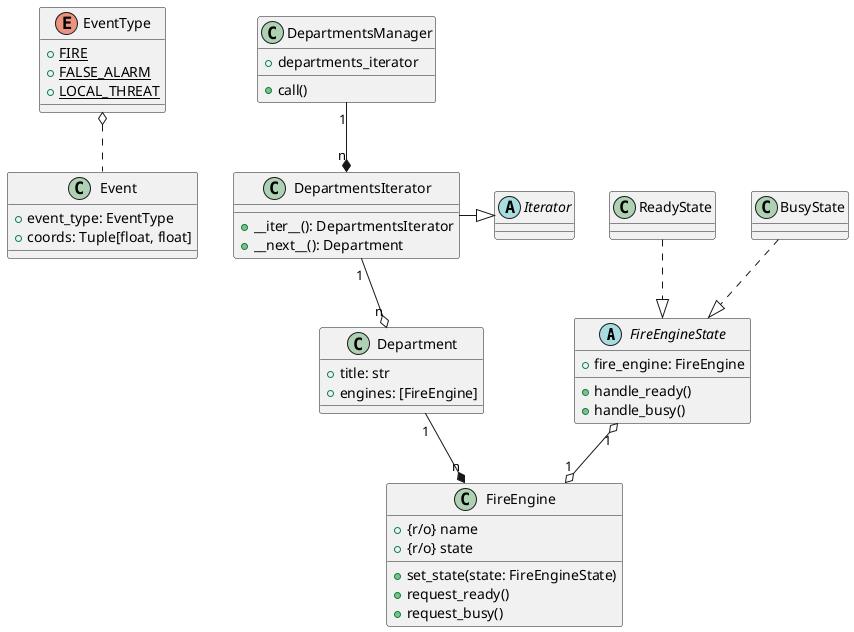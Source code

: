 @startuml

abstract class FireEngineState {
    + fire_engine: FireEngine
    + handle_ready()
    + handle_busy()
}
class ReadyState
class BusyState
ReadyState .d-|> FireEngineState
BusyState .d-|> FireEngineState

class FireEngine {
    + {r/o} name
    + {r/o} state
    + set_state(state: FireEngineState)
    + request_ready()
    + request_busy()
}
FireEngine "1" o-u-o "1" FireEngineState

enum EventType {
    + {static} FIRE
    + {static} FALSE_ALARM
    + {static} LOCAL_THREAT
}
class Event {
    + event_type: EventType
    + coords: Tuple[float, float]
}
Event .u-o EventType

class Department {
    + title: str
    + engines: [FireEngine]
}
abstract class Iterator
class DepartmentsIterator {
    + __iter__(): DepartmentsIterator
    + __next__(): Department
}
class DepartmentsManager {
    + departments_iterator
    + call()
}
DepartmentsIterator -r|> Iterator
DepartmentsIterator "1" --o "n" Department
DepartmentsManager "1" --* "n" DepartmentsIterator

Department "1" --* "n" FireEngine



@enduml